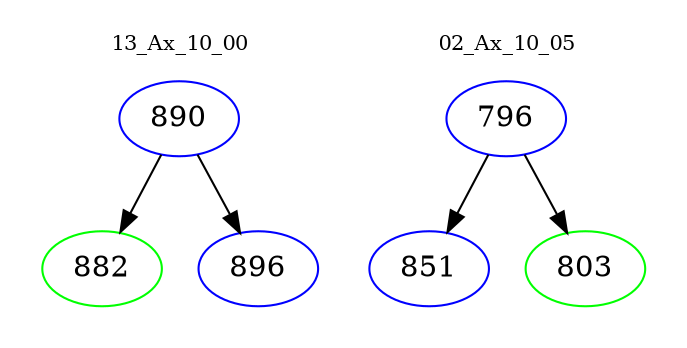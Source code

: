 digraph{
subgraph cluster_0 {
color = white
label = "13_Ax_10_00";
fontsize=10;
T0_890 [label="890", color="blue"]
T0_890 -> T0_882 [color="black"]
T0_882 [label="882", color="green"]
T0_890 -> T0_896 [color="black"]
T0_896 [label="896", color="blue"]
}
subgraph cluster_1 {
color = white
label = "02_Ax_10_05";
fontsize=10;
T1_796 [label="796", color="blue"]
T1_796 -> T1_851 [color="black"]
T1_851 [label="851", color="blue"]
T1_796 -> T1_803 [color="black"]
T1_803 [label="803", color="green"]
}
}
